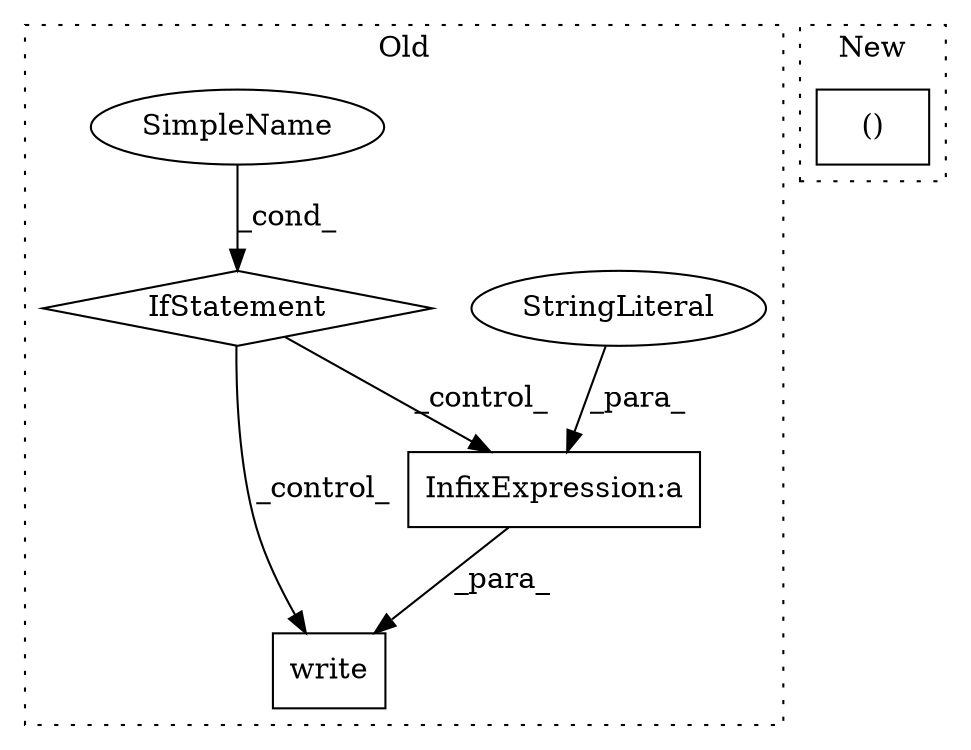 digraph G {
subgraph cluster0 {
1 [label="write" a="32" s="1694,1751" l="6,1" shape="box"];
3 [label="InfixExpression:a" a="27" s="1717" l="3" shape="box"];
4 [label="StringLiteral" a="45" s="1700" l="17" shape="ellipse"];
5 [label="IfStatement" a="25" s="1656,1675" l="4,2" shape="diamond"];
6 [label="SimpleName" a="42" s="" l="" shape="ellipse"];
label = "Old";
style="dotted";
}
subgraph cluster1 {
2 [label="()" a="106" s="2449" l="48" shape="box"];
label = "New";
style="dotted";
}
3 -> 1 [label="_para_"];
4 -> 3 [label="_para_"];
5 -> 1 [label="_control_"];
5 -> 3 [label="_control_"];
6 -> 5 [label="_cond_"];
}